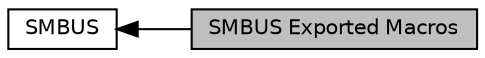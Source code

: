 digraph "SMBUS Exported Macros"
{
  edge [fontname="Helvetica",fontsize="10",labelfontname="Helvetica",labelfontsize="10"];
  node [fontname="Helvetica",fontsize="10",shape=record];
  rankdir=LR;
  Node1 [label="SMBUS",height=0.2,width=0.4,color="black", fillcolor="white", style="filled",URL="$group___s_m_b_u_s.html",tooltip="SMBUS HAL module driver. "];
  Node0 [label="SMBUS Exported Macros",height=0.2,width=0.4,color="black", fillcolor="grey75", style="filled", fontcolor="black"];
  Node1->Node0 [shape=plaintext, dir="back", style="solid"];
}
